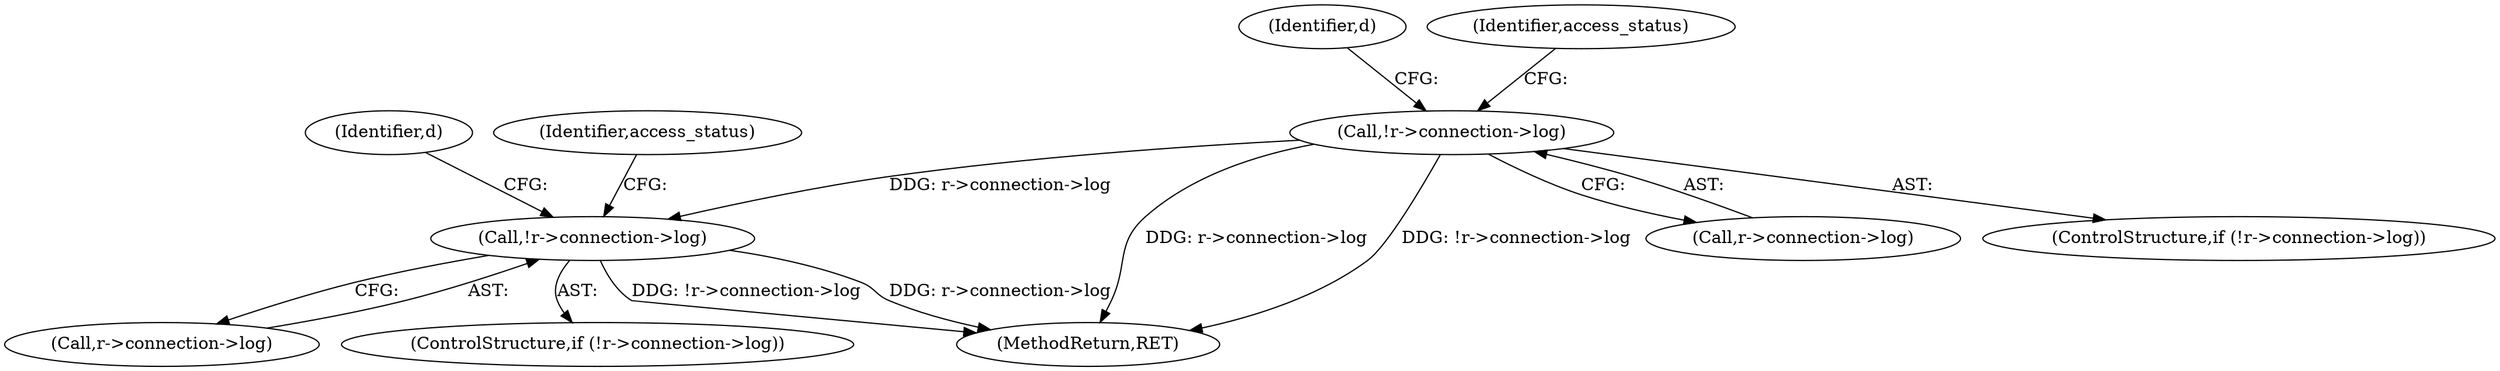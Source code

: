digraph "0_httpd_cd2b7a26c776b0754fb98426a67804fd48118708@API" {
"1000282" [label="(Call,!r->connection->log)"];
"1000213" [label="(Call,!r->connection->log)"];
"1000290" [label="(Identifier,d)"];
"1000221" [label="(Identifier,d)"];
"1000283" [label="(Call,r->connection->log)"];
"1000281" [label="(ControlStructure,if (!r->connection->log))"];
"1000282" [label="(Call,!r->connection->log)"];
"1000213" [label="(Call,!r->connection->log)"];
"1000214" [label="(Call,r->connection->log)"];
"1000239" [label="(Identifier,access_status)"];
"1000617" [label="(MethodReturn,RET)"];
"1000308" [label="(Identifier,access_status)"];
"1000212" [label="(ControlStructure,if (!r->connection->log))"];
"1000282" -> "1000281"  [label="AST: "];
"1000282" -> "1000283"  [label="CFG: "];
"1000283" -> "1000282"  [label="AST: "];
"1000290" -> "1000282"  [label="CFG: "];
"1000308" -> "1000282"  [label="CFG: "];
"1000282" -> "1000617"  [label="DDG: !r->connection->log"];
"1000282" -> "1000617"  [label="DDG: r->connection->log"];
"1000213" -> "1000282"  [label="DDG: r->connection->log"];
"1000213" -> "1000212"  [label="AST: "];
"1000213" -> "1000214"  [label="CFG: "];
"1000214" -> "1000213"  [label="AST: "];
"1000221" -> "1000213"  [label="CFG: "];
"1000239" -> "1000213"  [label="CFG: "];
"1000213" -> "1000617"  [label="DDG: r->connection->log"];
"1000213" -> "1000617"  [label="DDG: !r->connection->log"];
}
